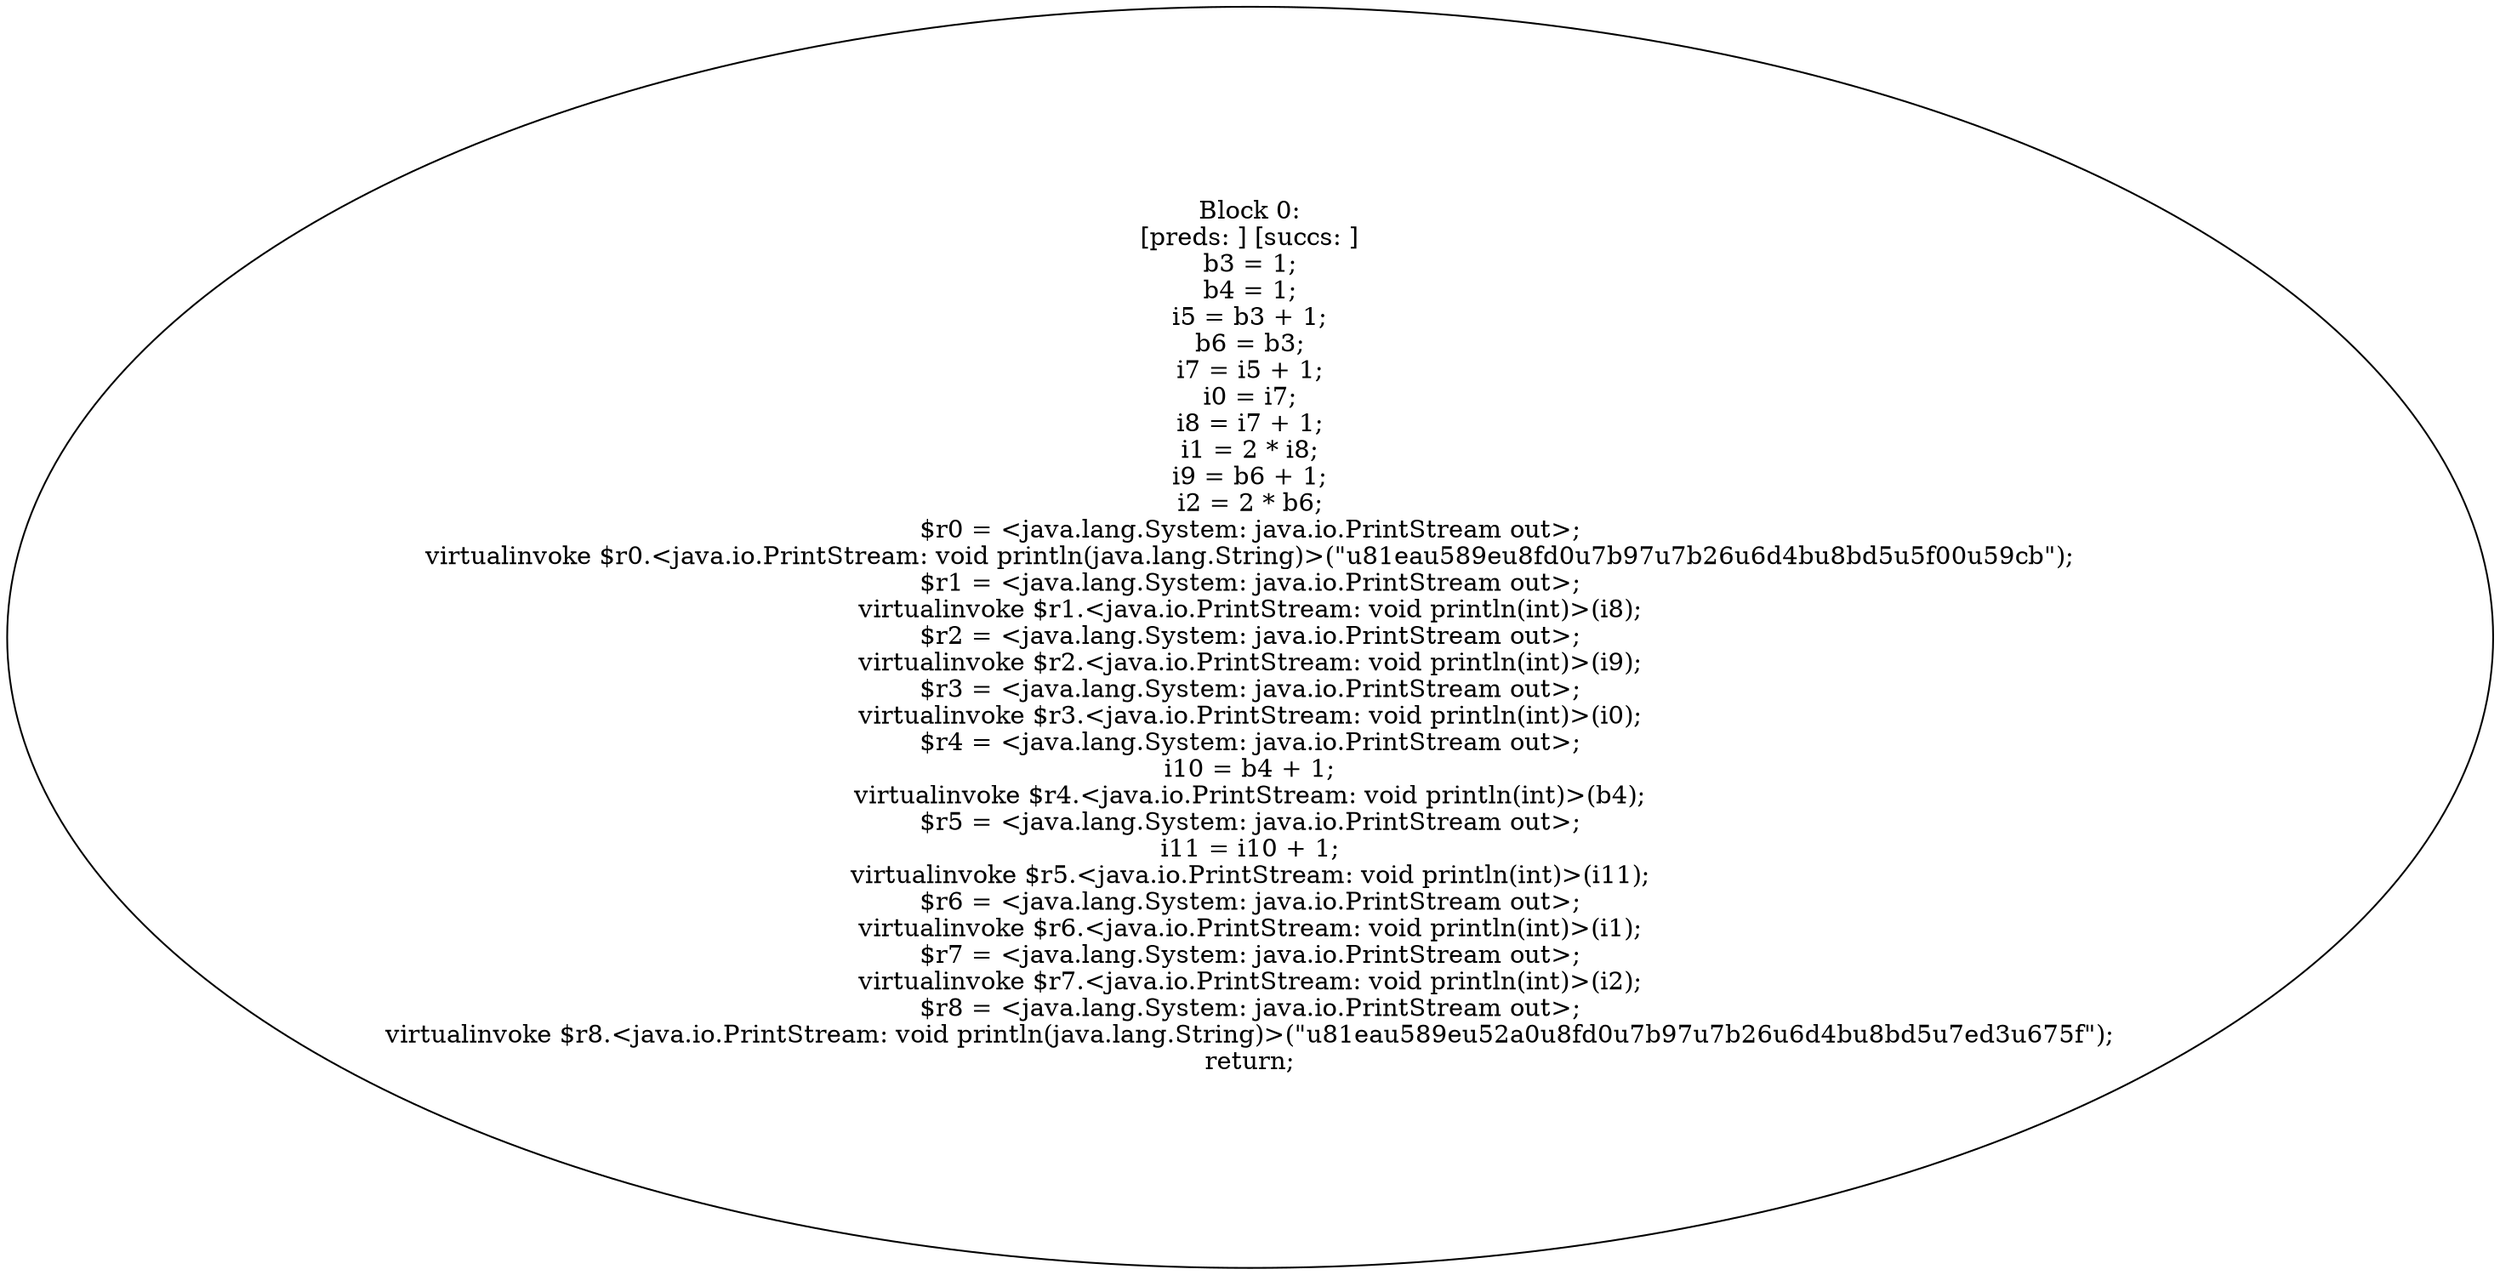 digraph "unitGraph" {
    "Block 0:
[preds: ] [succs: ]
b3 = 1;
b4 = 1;
i5 = b3 + 1;
b6 = b3;
i7 = i5 + 1;
i0 = i7;
i8 = i7 + 1;
i1 = 2 * i8;
i9 = b6 + 1;
i2 = 2 * b6;
$r0 = <java.lang.System: java.io.PrintStream out>;
virtualinvoke $r0.<java.io.PrintStream: void println(java.lang.String)>(\"\u81ea\u589e\u8fd0\u7b97\u7b26\u6d4b\u8bd5\u5f00\u59cb\");
$r1 = <java.lang.System: java.io.PrintStream out>;
virtualinvoke $r1.<java.io.PrintStream: void println(int)>(i8);
$r2 = <java.lang.System: java.io.PrintStream out>;
virtualinvoke $r2.<java.io.PrintStream: void println(int)>(i9);
$r3 = <java.lang.System: java.io.PrintStream out>;
virtualinvoke $r3.<java.io.PrintStream: void println(int)>(i0);
$r4 = <java.lang.System: java.io.PrintStream out>;
i10 = b4 + 1;
virtualinvoke $r4.<java.io.PrintStream: void println(int)>(b4);
$r5 = <java.lang.System: java.io.PrintStream out>;
i11 = i10 + 1;
virtualinvoke $r5.<java.io.PrintStream: void println(int)>(i11);
$r6 = <java.lang.System: java.io.PrintStream out>;
virtualinvoke $r6.<java.io.PrintStream: void println(int)>(i1);
$r7 = <java.lang.System: java.io.PrintStream out>;
virtualinvoke $r7.<java.io.PrintStream: void println(int)>(i2);
$r8 = <java.lang.System: java.io.PrintStream out>;
virtualinvoke $r8.<java.io.PrintStream: void println(java.lang.String)>(\"\u81ea\u589e\u52a0\u8fd0\u7b97\u7b26\u6d4b\u8bd5\u7ed3\u675f\");
return;
"
}
